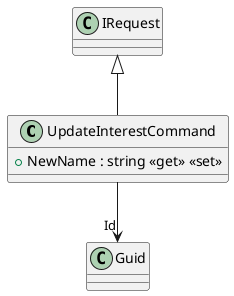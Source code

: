 @startuml
class UpdateInterestCommand {
    + NewName : string <<get>> <<set>>
}
IRequest <|-- UpdateInterestCommand
UpdateInterestCommand --> "Id" Guid
@enduml
